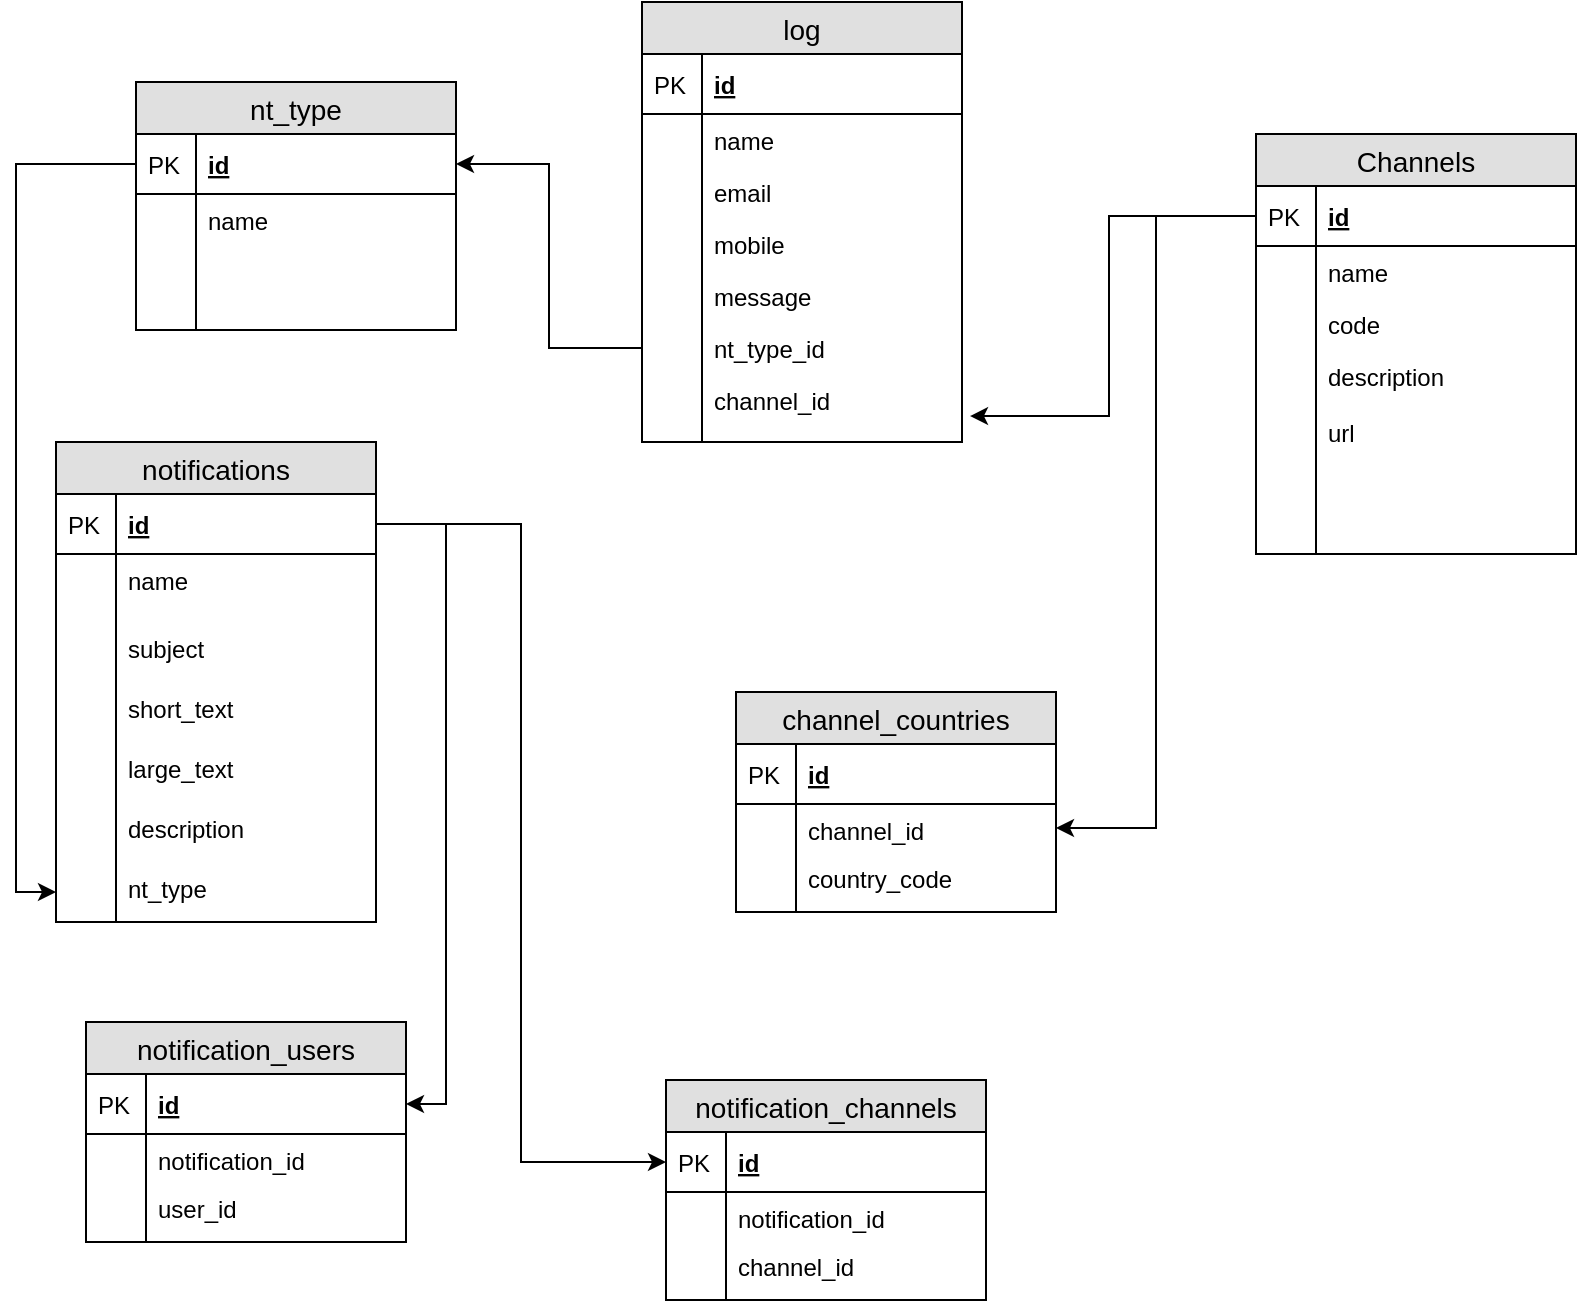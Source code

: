 <mxfile version="10.7.7" type="github"><diagram id="7T4Xld0XOGY6O5Xjj6pN" name="Page-1"><mxGraphModel dx="1092" dy="713" grid="1" gridSize="10" guides="1" tooltips="1" connect="1" arrows="1" fold="1" page="1" pageScale="1" pageWidth="827" pageHeight="1169" math="0" shadow="0"><root><mxCell id="0"/><mxCell id="1" parent="0"/><mxCell id="tOLiHQ0bK8J-A82lyYsf-1" value="Channels" style="swimlane;fontStyle=0;childLayout=stackLayout;horizontal=1;startSize=26;fillColor=#e0e0e0;horizontalStack=0;resizeParent=1;resizeParentMax=0;resizeLast=0;collapsible=1;marginBottom=0;swimlaneFillColor=#ffffff;align=center;fontSize=14;" parent="1" vertex="1"><mxGeometry x="640" y="126" width="160" height="210" as="geometry"/></mxCell><mxCell id="tOLiHQ0bK8J-A82lyYsf-2" value="id" style="shape=partialRectangle;top=0;left=0;right=0;bottom=1;align=left;verticalAlign=middle;fillColor=none;spacingLeft=34;spacingRight=4;overflow=hidden;rotatable=0;points=[[0,0.5],[1,0.5]];portConstraint=eastwest;dropTarget=0;fontStyle=5;fontSize=12;" parent="tOLiHQ0bK8J-A82lyYsf-1" vertex="1"><mxGeometry y="26" width="160" height="30" as="geometry"/></mxCell><mxCell id="tOLiHQ0bK8J-A82lyYsf-3" value="PK" style="shape=partialRectangle;top=0;left=0;bottom=0;fillColor=none;align=left;verticalAlign=middle;spacingLeft=4;spacingRight=4;overflow=hidden;rotatable=0;points=[];portConstraint=eastwest;part=1;fontSize=12;" parent="tOLiHQ0bK8J-A82lyYsf-2" vertex="1" connectable="0"><mxGeometry width="30" height="30" as="geometry"/></mxCell><mxCell id="tOLiHQ0bK8J-A82lyYsf-4" value="name" style="shape=partialRectangle;top=0;left=0;right=0;bottom=0;align=left;verticalAlign=top;fillColor=none;spacingLeft=34;spacingRight=4;overflow=hidden;rotatable=0;points=[[0,0.5],[1,0.5]];portConstraint=eastwest;dropTarget=0;fontSize=12;" parent="tOLiHQ0bK8J-A82lyYsf-1" vertex="1"><mxGeometry y="56" width="160" height="26" as="geometry"/></mxCell><mxCell id="tOLiHQ0bK8J-A82lyYsf-5" value="" style="shape=partialRectangle;top=0;left=0;bottom=0;fillColor=none;align=left;verticalAlign=top;spacingLeft=4;spacingRight=4;overflow=hidden;rotatable=0;points=[];portConstraint=eastwest;part=1;fontSize=12;" parent="tOLiHQ0bK8J-A82lyYsf-4" vertex="1" connectable="0"><mxGeometry width="30" height="26" as="geometry"/></mxCell><mxCell id="tOLiHQ0bK8J-A82lyYsf-6" value="code" style="shape=partialRectangle;top=0;left=0;right=0;bottom=0;align=left;verticalAlign=top;fillColor=none;spacingLeft=34;spacingRight=4;overflow=hidden;rotatable=0;points=[[0,0.5],[1,0.5]];portConstraint=eastwest;dropTarget=0;fontSize=12;" parent="tOLiHQ0bK8J-A82lyYsf-1" vertex="1"><mxGeometry y="82" width="160" height="26" as="geometry"/></mxCell><mxCell id="tOLiHQ0bK8J-A82lyYsf-7" value="" style="shape=partialRectangle;top=0;left=0;bottom=0;fillColor=none;align=left;verticalAlign=top;spacingLeft=4;spacingRight=4;overflow=hidden;rotatable=0;points=[];portConstraint=eastwest;part=1;fontSize=12;" parent="tOLiHQ0bK8J-A82lyYsf-6" vertex="1" connectable="0"><mxGeometry width="30" height="26" as="geometry"/></mxCell><mxCell id="tOLiHQ0bK8J-A82lyYsf-8" value="description&#10;&#10;url" style="shape=partialRectangle;top=0;left=0;right=0;bottom=0;align=left;verticalAlign=top;fillColor=none;spacingLeft=34;spacingRight=4;overflow=hidden;rotatable=0;points=[[0,0.5],[1,0.5]];portConstraint=eastwest;dropTarget=0;fontSize=12;" parent="tOLiHQ0bK8J-A82lyYsf-1" vertex="1"><mxGeometry y="108" width="160" height="82" as="geometry"/></mxCell><mxCell id="tOLiHQ0bK8J-A82lyYsf-9" value="" style="shape=partialRectangle;top=0;left=0;bottom=0;fillColor=none;align=left;verticalAlign=top;spacingLeft=4;spacingRight=4;overflow=hidden;rotatable=0;points=[];portConstraint=eastwest;part=1;fontSize=12;" parent="tOLiHQ0bK8J-A82lyYsf-8" vertex="1" connectable="0"><mxGeometry width="30" height="82" as="geometry"/></mxCell><mxCell id="tOLiHQ0bK8J-A82lyYsf-10" value="" style="shape=partialRectangle;top=0;left=0;right=0;bottom=0;align=left;verticalAlign=top;fillColor=none;spacingLeft=34;spacingRight=4;overflow=hidden;rotatable=0;points=[[0,0.5],[1,0.5]];portConstraint=eastwest;dropTarget=0;fontSize=12;" parent="tOLiHQ0bK8J-A82lyYsf-1" vertex="1"><mxGeometry y="190" width="160" height="20" as="geometry"/></mxCell><mxCell id="tOLiHQ0bK8J-A82lyYsf-11" value="" style="shape=partialRectangle;top=0;left=0;bottom=0;fillColor=none;align=left;verticalAlign=top;spacingLeft=4;spacingRight=4;overflow=hidden;rotatable=0;points=[];portConstraint=eastwest;part=1;fontSize=12;" parent="tOLiHQ0bK8J-A82lyYsf-10" vertex="1" connectable="0"><mxGeometry width="30" height="20" as="geometry"/></mxCell><mxCell id="tOLiHQ0bK8J-A82lyYsf-13" value="nt_type" style="swimlane;fontStyle=0;childLayout=stackLayout;horizontal=1;startSize=26;fillColor=#e0e0e0;horizontalStack=0;resizeParent=1;resizeParentMax=0;resizeLast=0;collapsible=1;marginBottom=0;swimlaneFillColor=#ffffff;align=center;fontSize=14;" parent="1" vertex="1"><mxGeometry x="80" y="100" width="160" height="124" as="geometry"/></mxCell><mxCell id="tOLiHQ0bK8J-A82lyYsf-14" value="id" style="shape=partialRectangle;top=0;left=0;right=0;bottom=1;align=left;verticalAlign=middle;fillColor=none;spacingLeft=34;spacingRight=4;overflow=hidden;rotatable=0;points=[[0,0.5],[1,0.5]];portConstraint=eastwest;dropTarget=0;fontStyle=5;fontSize=12;" parent="tOLiHQ0bK8J-A82lyYsf-13" vertex="1"><mxGeometry y="26" width="160" height="30" as="geometry"/></mxCell><mxCell id="tOLiHQ0bK8J-A82lyYsf-15" value="PK" style="shape=partialRectangle;top=0;left=0;bottom=0;fillColor=none;align=left;verticalAlign=middle;spacingLeft=4;spacingRight=4;overflow=hidden;rotatable=0;points=[];portConstraint=eastwest;part=1;fontSize=12;" parent="tOLiHQ0bK8J-A82lyYsf-14" vertex="1" connectable="0"><mxGeometry width="30" height="30" as="geometry"/></mxCell><mxCell id="tOLiHQ0bK8J-A82lyYsf-16" value="name&#10;" style="shape=partialRectangle;top=0;left=0;right=0;bottom=0;align=left;verticalAlign=top;fillColor=none;spacingLeft=34;spacingRight=4;overflow=hidden;rotatable=0;points=[[0,0.5],[1,0.5]];portConstraint=eastwest;dropTarget=0;fontSize=12;" parent="tOLiHQ0bK8J-A82lyYsf-13" vertex="1"><mxGeometry y="56" width="160" height="24" as="geometry"/></mxCell><mxCell id="tOLiHQ0bK8J-A82lyYsf-17" value="" style="shape=partialRectangle;top=0;left=0;bottom=0;fillColor=none;align=left;verticalAlign=top;spacingLeft=4;spacingRight=4;overflow=hidden;rotatable=0;points=[];portConstraint=eastwest;part=1;fontSize=12;" parent="tOLiHQ0bK8J-A82lyYsf-16" vertex="1" connectable="0"><mxGeometry width="30" height="24.0" as="geometry"/></mxCell><mxCell id="tOLiHQ0bK8J-A82lyYsf-22" value="" style="shape=partialRectangle;top=0;left=0;right=0;bottom=0;align=left;verticalAlign=top;fillColor=none;spacingLeft=34;spacingRight=4;overflow=hidden;rotatable=0;points=[[0,0.5],[1,0.5]];portConstraint=eastwest;dropTarget=0;fontSize=12;" parent="tOLiHQ0bK8J-A82lyYsf-13" vertex="1"><mxGeometry y="80" width="160" height="44" as="geometry"/></mxCell><mxCell id="tOLiHQ0bK8J-A82lyYsf-23" value="" style="shape=partialRectangle;top=0;left=0;bottom=0;fillColor=none;align=left;verticalAlign=top;spacingLeft=4;spacingRight=4;overflow=hidden;rotatable=0;points=[];portConstraint=eastwest;part=1;fontSize=12;" parent="tOLiHQ0bK8J-A82lyYsf-22" vertex="1" connectable="0"><mxGeometry width="30" height="44" as="geometry"/></mxCell><mxCell id="tOLiHQ0bK8J-A82lyYsf-24" value="log" style="swimlane;fontStyle=0;childLayout=stackLayout;horizontal=1;startSize=26;fillColor=#e0e0e0;horizontalStack=0;resizeParent=1;resizeParentMax=0;resizeLast=0;collapsible=1;marginBottom=0;swimlaneFillColor=#ffffff;align=center;fontSize=14;" parent="1" vertex="1"><mxGeometry x="333" y="60" width="160" height="220" as="geometry"/></mxCell><mxCell id="tOLiHQ0bK8J-A82lyYsf-25" value="id" style="shape=partialRectangle;top=0;left=0;right=0;bottom=1;align=left;verticalAlign=middle;fillColor=none;spacingLeft=34;spacingRight=4;overflow=hidden;rotatable=0;points=[[0,0.5],[1,0.5]];portConstraint=eastwest;dropTarget=0;fontStyle=5;fontSize=12;" parent="tOLiHQ0bK8J-A82lyYsf-24" vertex="1"><mxGeometry y="26" width="160" height="30" as="geometry"/></mxCell><mxCell id="tOLiHQ0bK8J-A82lyYsf-26" value="PK" style="shape=partialRectangle;top=0;left=0;bottom=0;fillColor=none;align=left;verticalAlign=middle;spacingLeft=4;spacingRight=4;overflow=hidden;rotatable=0;points=[];portConstraint=eastwest;part=1;fontSize=12;" parent="tOLiHQ0bK8J-A82lyYsf-25" vertex="1" connectable="0"><mxGeometry width="30" height="30" as="geometry"/></mxCell><mxCell id="tOLiHQ0bK8J-A82lyYsf-27" value="name" style="shape=partialRectangle;top=0;left=0;right=0;bottom=0;align=left;verticalAlign=top;fillColor=none;spacingLeft=34;spacingRight=4;overflow=hidden;rotatable=0;points=[[0,0.5],[1,0.5]];portConstraint=eastwest;dropTarget=0;fontSize=12;" parent="tOLiHQ0bK8J-A82lyYsf-24" vertex="1"><mxGeometry y="56" width="160" height="26" as="geometry"/></mxCell><mxCell id="tOLiHQ0bK8J-A82lyYsf-28" value="" style="shape=partialRectangle;top=0;left=0;bottom=0;fillColor=none;align=left;verticalAlign=top;spacingLeft=4;spacingRight=4;overflow=hidden;rotatable=0;points=[];portConstraint=eastwest;part=1;fontSize=12;" parent="tOLiHQ0bK8J-A82lyYsf-27" vertex="1" connectable="0"><mxGeometry width="30" height="26" as="geometry"/></mxCell><mxCell id="tOLiHQ0bK8J-A82lyYsf-29" value="email" style="shape=partialRectangle;top=0;left=0;right=0;bottom=0;align=left;verticalAlign=top;fillColor=none;spacingLeft=34;spacingRight=4;overflow=hidden;rotatable=0;points=[[0,0.5],[1,0.5]];portConstraint=eastwest;dropTarget=0;fontSize=12;" parent="tOLiHQ0bK8J-A82lyYsf-24" vertex="1"><mxGeometry y="82" width="160" height="26" as="geometry"/></mxCell><mxCell id="tOLiHQ0bK8J-A82lyYsf-30" value="" style="shape=partialRectangle;top=0;left=0;bottom=0;fillColor=none;align=left;verticalAlign=top;spacingLeft=4;spacingRight=4;overflow=hidden;rotatable=0;points=[];portConstraint=eastwest;part=1;fontSize=12;" parent="tOLiHQ0bK8J-A82lyYsf-29" vertex="1" connectable="0"><mxGeometry width="30" height="26" as="geometry"/></mxCell><mxCell id="tOLiHQ0bK8J-A82lyYsf-31" value="mobile" style="shape=partialRectangle;top=0;left=0;right=0;bottom=0;align=left;verticalAlign=top;fillColor=none;spacingLeft=34;spacingRight=4;overflow=hidden;rotatable=0;points=[[0,0.5],[1,0.5]];portConstraint=eastwest;dropTarget=0;fontSize=12;" parent="tOLiHQ0bK8J-A82lyYsf-24" vertex="1"><mxGeometry y="108" width="160" height="26" as="geometry"/></mxCell><mxCell id="tOLiHQ0bK8J-A82lyYsf-32" value="" style="shape=partialRectangle;top=0;left=0;bottom=0;fillColor=none;align=left;verticalAlign=top;spacingLeft=4;spacingRight=4;overflow=hidden;rotatable=0;points=[];portConstraint=eastwest;part=1;fontSize=12;" parent="tOLiHQ0bK8J-A82lyYsf-31" vertex="1" connectable="0"><mxGeometry width="30" height="26" as="geometry"/></mxCell><mxCell id="tOLiHQ0bK8J-A82lyYsf-35" value="message" style="shape=partialRectangle;top=0;left=0;right=0;bottom=0;align=left;verticalAlign=top;fillColor=none;spacingLeft=34;spacingRight=4;overflow=hidden;rotatable=0;points=[[0,0.5],[1,0.5]];portConstraint=eastwest;dropTarget=0;fontSize=12;" parent="tOLiHQ0bK8J-A82lyYsf-24" vertex="1"><mxGeometry y="134" width="160" height="26" as="geometry"/></mxCell><mxCell id="tOLiHQ0bK8J-A82lyYsf-36" value="" style="shape=partialRectangle;top=0;left=0;bottom=0;fillColor=none;align=left;verticalAlign=top;spacingLeft=4;spacingRight=4;overflow=hidden;rotatable=0;points=[];portConstraint=eastwest;part=1;fontSize=12;" parent="tOLiHQ0bK8J-A82lyYsf-35" vertex="1" connectable="0"><mxGeometry width="30" height="26" as="geometry"/></mxCell><mxCell id="tOLiHQ0bK8J-A82lyYsf-37" value="nt_type_id&#10;" style="shape=partialRectangle;top=0;left=0;right=0;bottom=0;align=left;verticalAlign=top;fillColor=none;spacingLeft=34;spacingRight=4;overflow=hidden;rotatable=0;points=[[0,0.5],[1,0.5]];portConstraint=eastwest;dropTarget=0;fontSize=12;" parent="tOLiHQ0bK8J-A82lyYsf-24" vertex="1"><mxGeometry y="160" width="160" height="26" as="geometry"/></mxCell><mxCell id="tOLiHQ0bK8J-A82lyYsf-38" value="" style="shape=partialRectangle;top=0;left=0;bottom=0;fillColor=none;align=left;verticalAlign=top;spacingLeft=4;spacingRight=4;overflow=hidden;rotatable=0;points=[];portConstraint=eastwest;part=1;fontSize=12;" parent="tOLiHQ0bK8J-A82lyYsf-37" vertex="1" connectable="0"><mxGeometry width="30" height="26" as="geometry"/></mxCell><mxCell id="jGhcqDWUkX1S1kX-szO6-1" value="channel_id&#10;" style="shape=partialRectangle;top=0;left=0;right=0;bottom=0;align=left;verticalAlign=top;fillColor=none;spacingLeft=34;spacingRight=4;overflow=hidden;rotatable=0;points=[[0,0.5],[1,0.5]];portConstraint=eastwest;dropTarget=0;fontSize=12;" vertex="1" parent="tOLiHQ0bK8J-A82lyYsf-24"><mxGeometry y="186" width="160" height="26" as="geometry"/></mxCell><mxCell id="jGhcqDWUkX1S1kX-szO6-2" value="" style="shape=partialRectangle;top=0;left=0;bottom=0;fillColor=none;align=left;verticalAlign=top;spacingLeft=4;spacingRight=4;overflow=hidden;rotatable=0;points=[];portConstraint=eastwest;part=1;fontSize=12;" vertex="1" connectable="0" parent="jGhcqDWUkX1S1kX-szO6-1"><mxGeometry width="30" height="26" as="geometry"/></mxCell><mxCell id="tOLiHQ0bK8J-A82lyYsf-33" value="" style="shape=partialRectangle;top=0;left=0;right=0;bottom=0;align=left;verticalAlign=top;fillColor=none;spacingLeft=34;spacingRight=4;overflow=hidden;rotatable=0;points=[[0,0.5],[1,0.5]];portConstraint=eastwest;dropTarget=0;fontSize=12;" parent="tOLiHQ0bK8J-A82lyYsf-24" vertex="1"><mxGeometry y="212" width="160" height="8" as="geometry"/></mxCell><mxCell id="tOLiHQ0bK8J-A82lyYsf-34" value="" style="shape=partialRectangle;top=0;left=0;bottom=0;fillColor=none;align=left;verticalAlign=top;spacingLeft=4;spacingRight=4;overflow=hidden;rotatable=0;points=[];portConstraint=eastwest;part=1;fontSize=12;" parent="tOLiHQ0bK8J-A82lyYsf-33" vertex="1" connectable="0"><mxGeometry width="30" height="8" as="geometry"/></mxCell><mxCell id="jGhcqDWUkX1S1kX-szO6-3" value="notifications" style="swimlane;fontStyle=0;childLayout=stackLayout;horizontal=1;startSize=26;fillColor=#e0e0e0;horizontalStack=0;resizeParent=1;resizeParentMax=0;resizeLast=0;collapsible=1;marginBottom=0;swimlaneFillColor=#ffffff;align=center;fontSize=14;" vertex="1" parent="1"><mxGeometry x="40" y="280" width="160" height="240" as="geometry"/></mxCell><mxCell id="jGhcqDWUkX1S1kX-szO6-4" value="id" style="shape=partialRectangle;top=0;left=0;right=0;bottom=1;align=left;verticalAlign=middle;fillColor=none;spacingLeft=34;spacingRight=4;overflow=hidden;rotatable=0;points=[[0,0.5],[1,0.5]];portConstraint=eastwest;dropTarget=0;fontStyle=5;fontSize=12;" vertex="1" parent="jGhcqDWUkX1S1kX-szO6-3"><mxGeometry y="26" width="160" height="30" as="geometry"/></mxCell><mxCell id="jGhcqDWUkX1S1kX-szO6-5" value="PK" style="shape=partialRectangle;top=0;left=0;bottom=0;fillColor=none;align=left;verticalAlign=middle;spacingLeft=4;spacingRight=4;overflow=hidden;rotatable=0;points=[];portConstraint=eastwest;part=1;fontSize=12;" vertex="1" connectable="0" parent="jGhcqDWUkX1S1kX-szO6-4"><mxGeometry width="30" height="30" as="geometry"/></mxCell><mxCell id="jGhcqDWUkX1S1kX-szO6-6" value="name&#10;" style="shape=partialRectangle;top=0;left=0;right=0;bottom=0;align=left;verticalAlign=top;fillColor=none;spacingLeft=34;spacingRight=4;overflow=hidden;rotatable=0;points=[[0,0.5],[1,0.5]];portConstraint=eastwest;dropTarget=0;fontSize=12;" vertex="1" parent="jGhcqDWUkX1S1kX-szO6-3"><mxGeometry y="56" width="160" height="24" as="geometry"/></mxCell><mxCell id="jGhcqDWUkX1S1kX-szO6-7" value="" style="shape=partialRectangle;top=0;left=0;bottom=0;fillColor=none;align=left;verticalAlign=top;spacingLeft=4;spacingRight=4;overflow=hidden;rotatable=0;points=[];portConstraint=eastwest;part=1;fontSize=12;" vertex="1" connectable="0" parent="jGhcqDWUkX1S1kX-szO6-6"><mxGeometry width="30" height="24.0" as="geometry"/></mxCell><mxCell id="jGhcqDWUkX1S1kX-szO6-8" value="" style="shape=partialRectangle;top=0;left=0;right=0;bottom=0;align=left;verticalAlign=top;fillColor=none;spacingLeft=34;spacingRight=4;overflow=hidden;rotatable=0;points=[[0,0.5],[1,0.5]];portConstraint=eastwest;dropTarget=0;fontSize=12;" vertex="1" parent="jGhcqDWUkX1S1kX-szO6-3"><mxGeometry y="80" width="160" height="10" as="geometry"/></mxCell><mxCell id="jGhcqDWUkX1S1kX-szO6-9" value="" style="shape=partialRectangle;top=0;left=0;bottom=0;fillColor=none;align=left;verticalAlign=top;spacingLeft=4;spacingRight=4;overflow=hidden;rotatable=0;points=[];portConstraint=eastwest;part=1;fontSize=12;" vertex="1" connectable="0" parent="jGhcqDWUkX1S1kX-szO6-8"><mxGeometry width="30" height="10" as="geometry"/></mxCell><mxCell id="jGhcqDWUkX1S1kX-szO6-31" value="subject&#10;" style="shape=partialRectangle;top=0;left=0;right=0;bottom=0;align=left;verticalAlign=top;fillColor=none;spacingLeft=34;spacingRight=4;overflow=hidden;rotatable=0;points=[[0,0.5],[1,0.5]];portConstraint=eastwest;dropTarget=0;fontSize=12;" vertex="1" parent="jGhcqDWUkX1S1kX-szO6-3"><mxGeometry y="90" width="160" height="30" as="geometry"/></mxCell><mxCell id="jGhcqDWUkX1S1kX-szO6-32" value="" style="shape=partialRectangle;top=0;left=0;bottom=0;fillColor=none;align=left;verticalAlign=top;spacingLeft=4;spacingRight=4;overflow=hidden;rotatable=0;points=[];portConstraint=eastwest;part=1;fontSize=12;" vertex="1" connectable="0" parent="jGhcqDWUkX1S1kX-szO6-31"><mxGeometry width="30" height="30.0" as="geometry"/></mxCell><mxCell id="jGhcqDWUkX1S1kX-szO6-33" value="short_text&#10;" style="shape=partialRectangle;top=0;left=0;right=0;bottom=0;align=left;verticalAlign=top;fillColor=none;spacingLeft=34;spacingRight=4;overflow=hidden;rotatable=0;points=[[0,0.5],[1,0.5]];portConstraint=eastwest;dropTarget=0;fontSize=12;" vertex="1" parent="jGhcqDWUkX1S1kX-szO6-3"><mxGeometry y="120" width="160" height="30" as="geometry"/></mxCell><mxCell id="jGhcqDWUkX1S1kX-szO6-34" value="" style="shape=partialRectangle;top=0;left=0;bottom=0;fillColor=none;align=left;verticalAlign=top;spacingLeft=4;spacingRight=4;overflow=hidden;rotatable=0;points=[];portConstraint=eastwest;part=1;fontSize=12;" vertex="1" connectable="0" parent="jGhcqDWUkX1S1kX-szO6-33"><mxGeometry width="30" height="30.0" as="geometry"/></mxCell><mxCell id="jGhcqDWUkX1S1kX-szO6-35" value="large_text&#10;" style="shape=partialRectangle;top=0;left=0;right=0;bottom=0;align=left;verticalAlign=top;fillColor=none;spacingLeft=34;spacingRight=4;overflow=hidden;rotatable=0;points=[[0,0.5],[1,0.5]];portConstraint=eastwest;dropTarget=0;fontSize=12;" vertex="1" parent="jGhcqDWUkX1S1kX-szO6-3"><mxGeometry y="150" width="160" height="30" as="geometry"/></mxCell><mxCell id="jGhcqDWUkX1S1kX-szO6-36" value="" style="shape=partialRectangle;top=0;left=0;bottom=0;fillColor=none;align=left;verticalAlign=top;spacingLeft=4;spacingRight=4;overflow=hidden;rotatable=0;points=[];portConstraint=eastwest;part=1;fontSize=12;" vertex="1" connectable="0" parent="jGhcqDWUkX1S1kX-szO6-35"><mxGeometry width="30" height="30.0" as="geometry"/></mxCell><mxCell id="jGhcqDWUkX1S1kX-szO6-37" value="description&#10;" style="shape=partialRectangle;top=0;left=0;right=0;bottom=0;align=left;verticalAlign=top;fillColor=none;spacingLeft=34;spacingRight=4;overflow=hidden;rotatable=0;points=[[0,0.5],[1,0.5]];portConstraint=eastwest;dropTarget=0;fontSize=12;" vertex="1" parent="jGhcqDWUkX1S1kX-szO6-3"><mxGeometry y="180" width="160" height="30" as="geometry"/></mxCell><mxCell id="jGhcqDWUkX1S1kX-szO6-38" value="" style="shape=partialRectangle;top=0;left=0;bottom=0;fillColor=none;align=left;verticalAlign=top;spacingLeft=4;spacingRight=4;overflow=hidden;rotatable=0;points=[];portConstraint=eastwest;part=1;fontSize=12;" vertex="1" connectable="0" parent="jGhcqDWUkX1S1kX-szO6-37"><mxGeometry width="30" height="30.0" as="geometry"/></mxCell><mxCell id="jGhcqDWUkX1S1kX-szO6-39" value="nt_type&#10;" style="shape=partialRectangle;top=0;left=0;right=0;bottom=0;align=left;verticalAlign=top;fillColor=none;spacingLeft=34;spacingRight=4;overflow=hidden;rotatable=0;points=[[0,0.5],[1,0.5]];portConstraint=eastwest;dropTarget=0;fontSize=12;" vertex="1" parent="jGhcqDWUkX1S1kX-szO6-3"><mxGeometry y="210" width="160" height="30" as="geometry"/></mxCell><mxCell id="jGhcqDWUkX1S1kX-szO6-40" value="" style="shape=partialRectangle;top=0;left=0;bottom=0;fillColor=none;align=left;verticalAlign=top;spacingLeft=4;spacingRight=4;overflow=hidden;rotatable=0;points=[];portConstraint=eastwest;part=1;fontSize=12;" vertex="1" connectable="0" parent="jGhcqDWUkX1S1kX-szO6-39"><mxGeometry width="30" height="30.0" as="geometry"/></mxCell><mxCell id="jGhcqDWUkX1S1kX-szO6-10" value="channel_countries" style="swimlane;fontStyle=0;childLayout=stackLayout;horizontal=1;startSize=26;fillColor=#e0e0e0;horizontalStack=0;resizeParent=1;resizeParentMax=0;resizeLast=0;collapsible=1;marginBottom=0;swimlaneFillColor=#ffffff;align=center;fontSize=14;" vertex="1" parent="1"><mxGeometry x="380" y="405" width="160" height="110" as="geometry"/></mxCell><mxCell id="jGhcqDWUkX1S1kX-szO6-11" value="id" style="shape=partialRectangle;top=0;left=0;right=0;bottom=1;align=left;verticalAlign=middle;fillColor=none;spacingLeft=34;spacingRight=4;overflow=hidden;rotatable=0;points=[[0,0.5],[1,0.5]];portConstraint=eastwest;dropTarget=0;fontStyle=5;fontSize=12;" vertex="1" parent="jGhcqDWUkX1S1kX-szO6-10"><mxGeometry y="26" width="160" height="30" as="geometry"/></mxCell><mxCell id="jGhcqDWUkX1S1kX-szO6-12" value="PK" style="shape=partialRectangle;top=0;left=0;bottom=0;fillColor=none;align=left;verticalAlign=middle;spacingLeft=4;spacingRight=4;overflow=hidden;rotatable=0;points=[];portConstraint=eastwest;part=1;fontSize=12;" vertex="1" connectable="0" parent="jGhcqDWUkX1S1kX-szO6-11"><mxGeometry width="30" height="30" as="geometry"/></mxCell><mxCell id="jGhcqDWUkX1S1kX-szO6-13" value="channel_id&#10;" style="shape=partialRectangle;top=0;left=0;right=0;bottom=0;align=left;verticalAlign=top;fillColor=none;spacingLeft=34;spacingRight=4;overflow=hidden;rotatable=0;points=[[0,0.5],[1,0.5]];portConstraint=eastwest;dropTarget=0;fontSize=12;" vertex="1" parent="jGhcqDWUkX1S1kX-szO6-10"><mxGeometry y="56" width="160" height="24" as="geometry"/></mxCell><mxCell id="jGhcqDWUkX1S1kX-szO6-14" value="" style="shape=partialRectangle;top=0;left=0;bottom=0;fillColor=none;align=left;verticalAlign=top;spacingLeft=4;spacingRight=4;overflow=hidden;rotatable=0;points=[];portConstraint=eastwest;part=1;fontSize=12;" vertex="1" connectable="0" parent="jGhcqDWUkX1S1kX-szO6-13"><mxGeometry width="30" height="24.0" as="geometry"/></mxCell><mxCell id="jGhcqDWUkX1S1kX-szO6-15" value="country_code" style="shape=partialRectangle;top=0;left=0;right=0;bottom=0;align=left;verticalAlign=top;fillColor=none;spacingLeft=34;spacingRight=4;overflow=hidden;rotatable=0;points=[[0,0.5],[1,0.5]];portConstraint=eastwest;dropTarget=0;fontSize=12;" vertex="1" parent="jGhcqDWUkX1S1kX-szO6-10"><mxGeometry y="80" width="160" height="30" as="geometry"/></mxCell><mxCell id="jGhcqDWUkX1S1kX-szO6-16" value="" style="shape=partialRectangle;top=0;left=0;bottom=0;fillColor=none;align=left;verticalAlign=top;spacingLeft=4;spacingRight=4;overflow=hidden;rotatable=0;points=[];portConstraint=eastwest;part=1;fontSize=12;" vertex="1" connectable="0" parent="jGhcqDWUkX1S1kX-szO6-15"><mxGeometry width="30" height="30.0" as="geometry"/></mxCell><mxCell id="jGhcqDWUkX1S1kX-szO6-17" value="notification_channels" style="swimlane;fontStyle=0;childLayout=stackLayout;horizontal=1;startSize=26;fillColor=#e0e0e0;horizontalStack=0;resizeParent=1;resizeParentMax=0;resizeLast=0;collapsible=1;marginBottom=0;swimlaneFillColor=#ffffff;align=center;fontSize=14;" vertex="1" parent="1"><mxGeometry x="345" y="599" width="160" height="110" as="geometry"/></mxCell><mxCell id="jGhcqDWUkX1S1kX-szO6-18" value="id" style="shape=partialRectangle;top=0;left=0;right=0;bottom=1;align=left;verticalAlign=middle;fillColor=none;spacingLeft=34;spacingRight=4;overflow=hidden;rotatable=0;points=[[0,0.5],[1,0.5]];portConstraint=eastwest;dropTarget=0;fontStyle=5;fontSize=12;" vertex="1" parent="jGhcqDWUkX1S1kX-szO6-17"><mxGeometry y="26" width="160" height="30" as="geometry"/></mxCell><mxCell id="jGhcqDWUkX1S1kX-szO6-19" value="PK" style="shape=partialRectangle;top=0;left=0;bottom=0;fillColor=none;align=left;verticalAlign=middle;spacingLeft=4;spacingRight=4;overflow=hidden;rotatable=0;points=[];portConstraint=eastwest;part=1;fontSize=12;" vertex="1" connectable="0" parent="jGhcqDWUkX1S1kX-szO6-18"><mxGeometry width="30" height="30" as="geometry"/></mxCell><mxCell id="jGhcqDWUkX1S1kX-szO6-20" value="notification_id&#10;" style="shape=partialRectangle;top=0;left=0;right=0;bottom=0;align=left;verticalAlign=top;fillColor=none;spacingLeft=34;spacingRight=4;overflow=hidden;rotatable=0;points=[[0,0.5],[1,0.5]];portConstraint=eastwest;dropTarget=0;fontSize=12;" vertex="1" parent="jGhcqDWUkX1S1kX-szO6-17"><mxGeometry y="56" width="160" height="24" as="geometry"/></mxCell><mxCell id="jGhcqDWUkX1S1kX-szO6-21" value="" style="shape=partialRectangle;top=0;left=0;bottom=0;fillColor=none;align=left;verticalAlign=top;spacingLeft=4;spacingRight=4;overflow=hidden;rotatable=0;points=[];portConstraint=eastwest;part=1;fontSize=12;" vertex="1" connectable="0" parent="jGhcqDWUkX1S1kX-szO6-20"><mxGeometry width="30" height="24.0" as="geometry"/></mxCell><mxCell id="jGhcqDWUkX1S1kX-szO6-22" value="channel_id" style="shape=partialRectangle;top=0;left=0;right=0;bottom=0;align=left;verticalAlign=top;fillColor=none;spacingLeft=34;spacingRight=4;overflow=hidden;rotatable=0;points=[[0,0.5],[1,0.5]];portConstraint=eastwest;dropTarget=0;fontSize=12;" vertex="1" parent="jGhcqDWUkX1S1kX-szO6-17"><mxGeometry y="80" width="160" height="30" as="geometry"/></mxCell><mxCell id="jGhcqDWUkX1S1kX-szO6-23" value="" style="shape=partialRectangle;top=0;left=0;bottom=0;fillColor=none;align=left;verticalAlign=top;spacingLeft=4;spacingRight=4;overflow=hidden;rotatable=0;points=[];portConstraint=eastwest;part=1;fontSize=12;" vertex="1" connectable="0" parent="jGhcqDWUkX1S1kX-szO6-22"><mxGeometry width="30" height="30.0" as="geometry"/></mxCell><mxCell id="jGhcqDWUkX1S1kX-szO6-24" value="notification_users" style="swimlane;fontStyle=0;childLayout=stackLayout;horizontal=1;startSize=26;fillColor=#e0e0e0;horizontalStack=0;resizeParent=1;resizeParentMax=0;resizeLast=0;collapsible=1;marginBottom=0;swimlaneFillColor=#ffffff;align=center;fontSize=14;" vertex="1" parent="1"><mxGeometry x="55" y="570" width="160" height="110" as="geometry"/></mxCell><mxCell id="jGhcqDWUkX1S1kX-szO6-25" value="id" style="shape=partialRectangle;top=0;left=0;right=0;bottom=1;align=left;verticalAlign=middle;fillColor=none;spacingLeft=34;spacingRight=4;overflow=hidden;rotatable=0;points=[[0,0.5],[1,0.5]];portConstraint=eastwest;dropTarget=0;fontStyle=5;fontSize=12;" vertex="1" parent="jGhcqDWUkX1S1kX-szO6-24"><mxGeometry y="26" width="160" height="30" as="geometry"/></mxCell><mxCell id="jGhcqDWUkX1S1kX-szO6-26" value="PK" style="shape=partialRectangle;top=0;left=0;bottom=0;fillColor=none;align=left;verticalAlign=middle;spacingLeft=4;spacingRight=4;overflow=hidden;rotatable=0;points=[];portConstraint=eastwest;part=1;fontSize=12;" vertex="1" connectable="0" parent="jGhcqDWUkX1S1kX-szO6-25"><mxGeometry width="30" height="30" as="geometry"/></mxCell><mxCell id="jGhcqDWUkX1S1kX-szO6-27" value="notification_id&#10;" style="shape=partialRectangle;top=0;left=0;right=0;bottom=0;align=left;verticalAlign=top;fillColor=none;spacingLeft=34;spacingRight=4;overflow=hidden;rotatable=0;points=[[0,0.5],[1,0.5]];portConstraint=eastwest;dropTarget=0;fontSize=12;" vertex="1" parent="jGhcqDWUkX1S1kX-szO6-24"><mxGeometry y="56" width="160" height="24" as="geometry"/></mxCell><mxCell id="jGhcqDWUkX1S1kX-szO6-28" value="" style="shape=partialRectangle;top=0;left=0;bottom=0;fillColor=none;align=left;verticalAlign=top;spacingLeft=4;spacingRight=4;overflow=hidden;rotatable=0;points=[];portConstraint=eastwest;part=1;fontSize=12;" vertex="1" connectable="0" parent="jGhcqDWUkX1S1kX-szO6-27"><mxGeometry width="30" height="24.0" as="geometry"/></mxCell><mxCell id="jGhcqDWUkX1S1kX-szO6-29" value="user_id" style="shape=partialRectangle;top=0;left=0;right=0;bottom=0;align=left;verticalAlign=top;fillColor=none;spacingLeft=34;spacingRight=4;overflow=hidden;rotatable=0;points=[[0,0.5],[1,0.5]];portConstraint=eastwest;dropTarget=0;fontSize=12;" vertex="1" parent="jGhcqDWUkX1S1kX-szO6-24"><mxGeometry y="80" width="160" height="30" as="geometry"/></mxCell><mxCell id="jGhcqDWUkX1S1kX-szO6-30" value="" style="shape=partialRectangle;top=0;left=0;bottom=0;fillColor=none;align=left;verticalAlign=top;spacingLeft=4;spacingRight=4;overflow=hidden;rotatable=0;points=[];portConstraint=eastwest;part=1;fontSize=12;" vertex="1" connectable="0" parent="jGhcqDWUkX1S1kX-szO6-29"><mxGeometry width="30" height="30.0" as="geometry"/></mxCell><mxCell id="jGhcqDWUkX1S1kX-szO6-41" style="edgeStyle=orthogonalEdgeStyle;rounded=0;orthogonalLoop=1;jettySize=auto;html=1;exitX=0;exitY=0.5;exitDx=0;exitDy=0;entryX=0;entryY=0.5;entryDx=0;entryDy=0;" edge="1" parent="1" source="tOLiHQ0bK8J-A82lyYsf-14" target="jGhcqDWUkX1S1kX-szO6-39"><mxGeometry relative="1" as="geometry"/></mxCell><mxCell id="jGhcqDWUkX1S1kX-szO6-42" style="edgeStyle=orthogonalEdgeStyle;rounded=0;orthogonalLoop=1;jettySize=auto;html=1;entryX=1.025;entryY=0.808;entryDx=0;entryDy=0;entryPerimeter=0;" edge="1" parent="1" source="tOLiHQ0bK8J-A82lyYsf-2" target="jGhcqDWUkX1S1kX-szO6-1"><mxGeometry relative="1" as="geometry"/></mxCell><mxCell id="jGhcqDWUkX1S1kX-szO6-43" style="edgeStyle=orthogonalEdgeStyle;rounded=0;orthogonalLoop=1;jettySize=auto;html=1;exitX=0;exitY=0.5;exitDx=0;exitDy=0;" edge="1" parent="1" source="tOLiHQ0bK8J-A82lyYsf-37" target="tOLiHQ0bK8J-A82lyYsf-14"><mxGeometry relative="1" as="geometry"/></mxCell><mxCell id="jGhcqDWUkX1S1kX-szO6-44" style="edgeStyle=orthogonalEdgeStyle;rounded=0;orthogonalLoop=1;jettySize=auto;html=1;exitX=0;exitY=0.5;exitDx=0;exitDy=0;entryX=1;entryY=0.5;entryDx=0;entryDy=0;" edge="1" parent="1" source="tOLiHQ0bK8J-A82lyYsf-2" target="jGhcqDWUkX1S1kX-szO6-13"><mxGeometry relative="1" as="geometry"/></mxCell><mxCell id="jGhcqDWUkX1S1kX-szO6-47" style="edgeStyle=orthogonalEdgeStyle;rounded=0;orthogonalLoop=1;jettySize=auto;html=1;entryX=1;entryY=0.5;entryDx=0;entryDy=0;" edge="1" parent="1" source="jGhcqDWUkX1S1kX-szO6-4" target="jGhcqDWUkX1S1kX-szO6-25"><mxGeometry relative="1" as="geometry"/></mxCell><mxCell id="jGhcqDWUkX1S1kX-szO6-48" style="edgeStyle=orthogonalEdgeStyle;rounded=0;orthogonalLoop=1;jettySize=auto;html=1;exitX=1;exitY=0.5;exitDx=0;exitDy=0;entryX=0;entryY=0.5;entryDx=0;entryDy=0;" edge="1" parent="1" source="jGhcqDWUkX1S1kX-szO6-4" target="jGhcqDWUkX1S1kX-szO6-18"><mxGeometry relative="1" as="geometry"/></mxCell></root></mxGraphModel></diagram></mxfile>